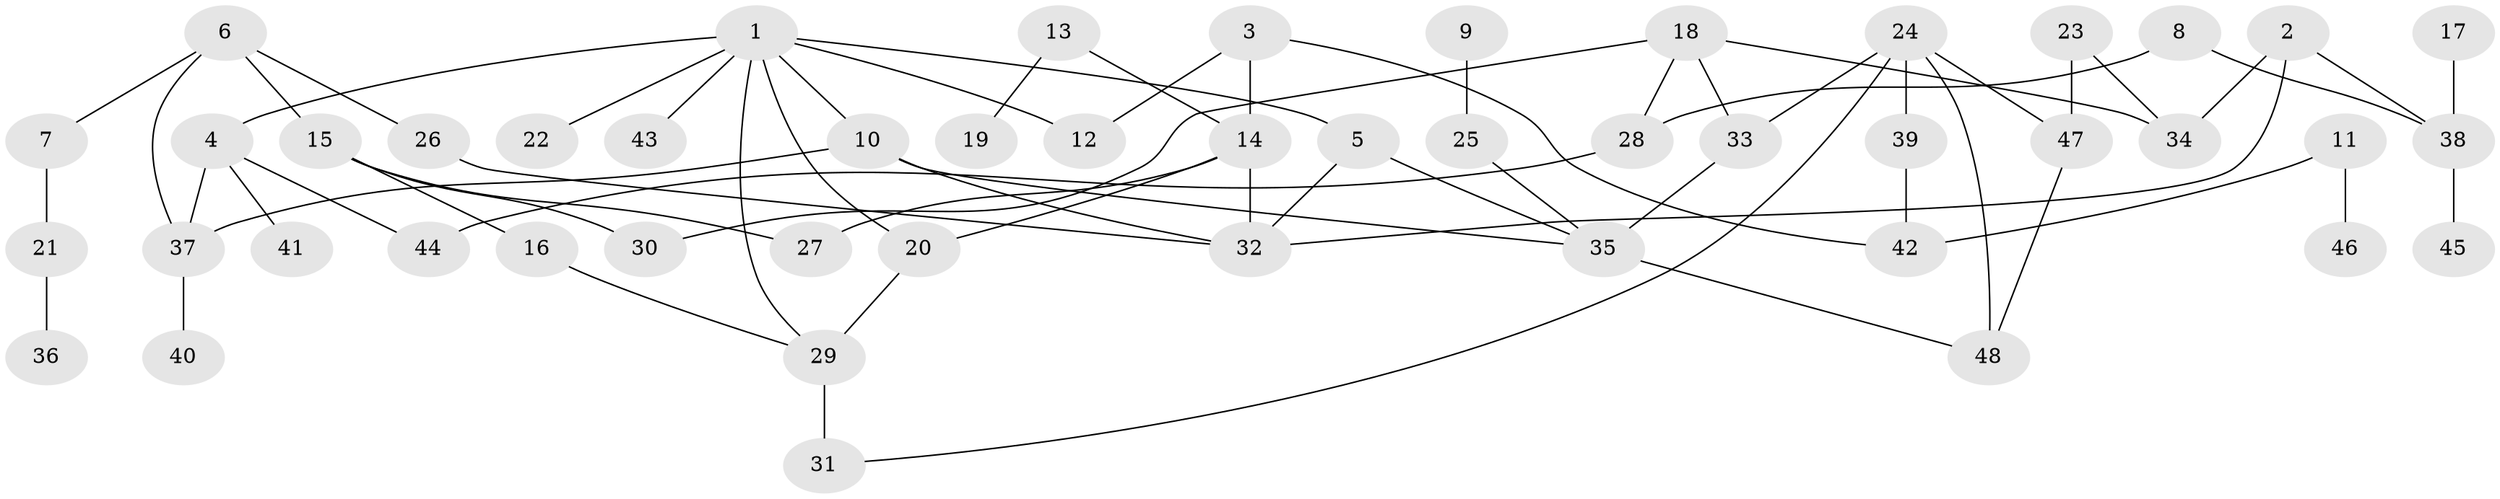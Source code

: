 // original degree distribution, {5: 0.06315789473684211, 6: 0.031578947368421054, 4: 0.09473684210526316, 3: 0.21052631578947367, 2: 0.28421052631578947, 1: 0.3157894736842105}
// Generated by graph-tools (version 1.1) at 2025/01/03/09/25 03:01:05]
// undirected, 48 vertices, 65 edges
graph export_dot {
graph [start="1"]
  node [color=gray90,style=filled];
  1;
  2;
  3;
  4;
  5;
  6;
  7;
  8;
  9;
  10;
  11;
  12;
  13;
  14;
  15;
  16;
  17;
  18;
  19;
  20;
  21;
  22;
  23;
  24;
  25;
  26;
  27;
  28;
  29;
  30;
  31;
  32;
  33;
  34;
  35;
  36;
  37;
  38;
  39;
  40;
  41;
  42;
  43;
  44;
  45;
  46;
  47;
  48;
  1 -- 4 [weight=1.0];
  1 -- 5 [weight=1.0];
  1 -- 10 [weight=1.0];
  1 -- 12 [weight=1.0];
  1 -- 20 [weight=1.0];
  1 -- 22 [weight=1.0];
  1 -- 29 [weight=1.0];
  1 -- 43 [weight=1.0];
  2 -- 32 [weight=1.0];
  2 -- 34 [weight=1.0];
  2 -- 38 [weight=1.0];
  3 -- 12 [weight=1.0];
  3 -- 14 [weight=1.0];
  3 -- 42 [weight=1.0];
  4 -- 37 [weight=1.0];
  4 -- 41 [weight=1.0];
  4 -- 44 [weight=1.0];
  5 -- 32 [weight=1.0];
  5 -- 35 [weight=1.0];
  6 -- 7 [weight=1.0];
  6 -- 15 [weight=1.0];
  6 -- 26 [weight=1.0];
  6 -- 37 [weight=1.0];
  7 -- 21 [weight=1.0];
  8 -- 28 [weight=1.0];
  8 -- 38 [weight=1.0];
  9 -- 25 [weight=1.0];
  10 -- 32 [weight=1.0];
  10 -- 35 [weight=1.0];
  10 -- 37 [weight=1.0];
  11 -- 42 [weight=1.0];
  11 -- 46 [weight=1.0];
  13 -- 14 [weight=1.0];
  13 -- 19 [weight=1.0];
  14 -- 20 [weight=1.0];
  14 -- 27 [weight=1.0];
  14 -- 32 [weight=1.0];
  15 -- 16 [weight=1.0];
  15 -- 27 [weight=1.0];
  15 -- 30 [weight=1.0];
  16 -- 29 [weight=1.0];
  17 -- 38 [weight=1.0];
  18 -- 28 [weight=1.0];
  18 -- 30 [weight=1.0];
  18 -- 33 [weight=1.0];
  18 -- 34 [weight=1.0];
  20 -- 29 [weight=1.0];
  21 -- 36 [weight=1.0];
  23 -- 34 [weight=1.0];
  23 -- 47 [weight=1.0];
  24 -- 31 [weight=1.0];
  24 -- 33 [weight=1.0];
  24 -- 39 [weight=1.0];
  24 -- 47 [weight=1.0];
  24 -- 48 [weight=1.0];
  25 -- 35 [weight=1.0];
  26 -- 32 [weight=1.0];
  28 -- 44 [weight=1.0];
  29 -- 31 [weight=2.0];
  33 -- 35 [weight=2.0];
  35 -- 48 [weight=1.0];
  37 -- 40 [weight=1.0];
  38 -- 45 [weight=1.0];
  39 -- 42 [weight=1.0];
  47 -- 48 [weight=1.0];
}
